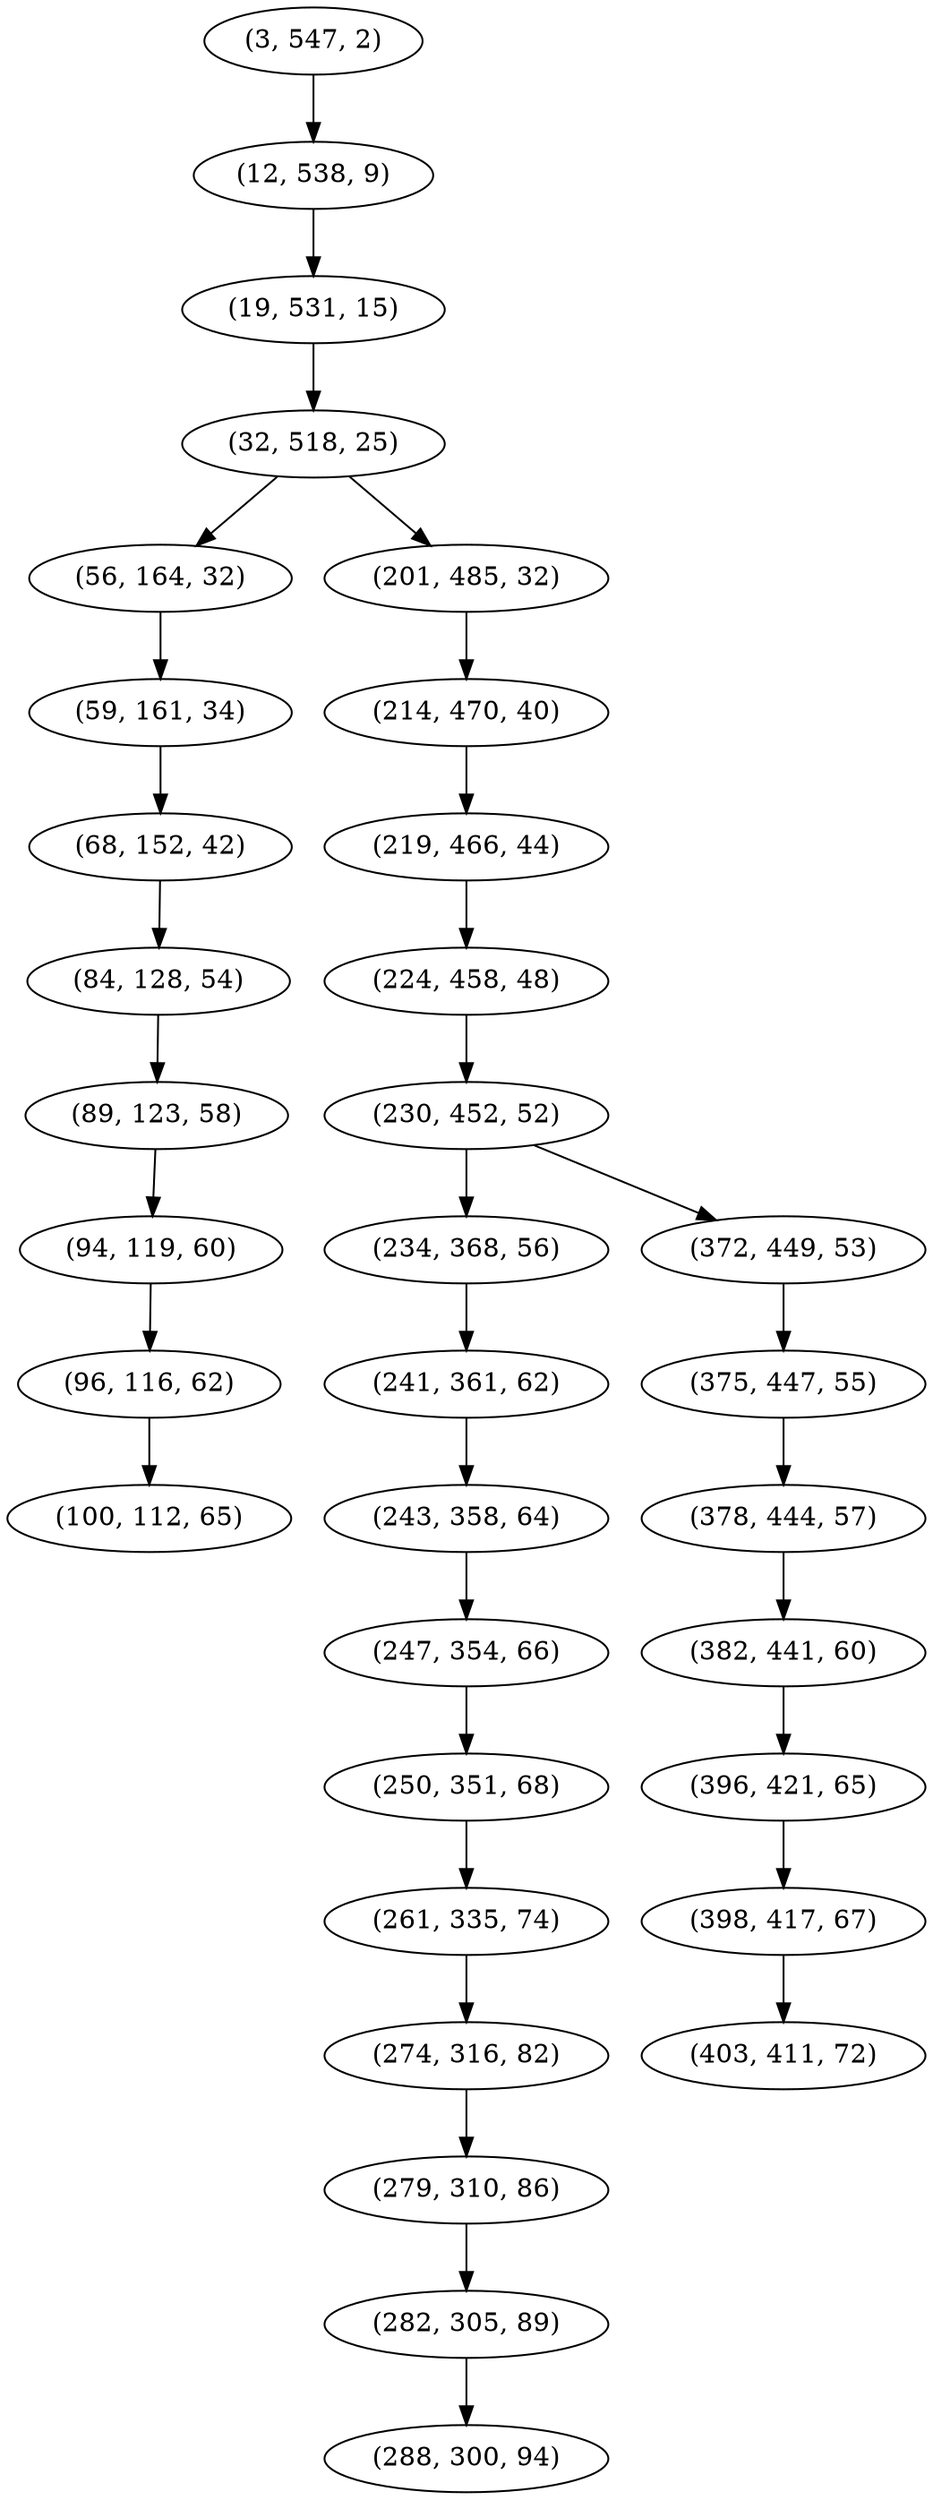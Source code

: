 digraph tree {
    "(3, 547, 2)";
    "(12, 538, 9)";
    "(19, 531, 15)";
    "(32, 518, 25)";
    "(56, 164, 32)";
    "(59, 161, 34)";
    "(68, 152, 42)";
    "(84, 128, 54)";
    "(89, 123, 58)";
    "(94, 119, 60)";
    "(96, 116, 62)";
    "(100, 112, 65)";
    "(201, 485, 32)";
    "(214, 470, 40)";
    "(219, 466, 44)";
    "(224, 458, 48)";
    "(230, 452, 52)";
    "(234, 368, 56)";
    "(241, 361, 62)";
    "(243, 358, 64)";
    "(247, 354, 66)";
    "(250, 351, 68)";
    "(261, 335, 74)";
    "(274, 316, 82)";
    "(279, 310, 86)";
    "(282, 305, 89)";
    "(288, 300, 94)";
    "(372, 449, 53)";
    "(375, 447, 55)";
    "(378, 444, 57)";
    "(382, 441, 60)";
    "(396, 421, 65)";
    "(398, 417, 67)";
    "(403, 411, 72)";
    "(3, 547, 2)" -> "(12, 538, 9)";
    "(12, 538, 9)" -> "(19, 531, 15)";
    "(19, 531, 15)" -> "(32, 518, 25)";
    "(32, 518, 25)" -> "(56, 164, 32)";
    "(32, 518, 25)" -> "(201, 485, 32)";
    "(56, 164, 32)" -> "(59, 161, 34)";
    "(59, 161, 34)" -> "(68, 152, 42)";
    "(68, 152, 42)" -> "(84, 128, 54)";
    "(84, 128, 54)" -> "(89, 123, 58)";
    "(89, 123, 58)" -> "(94, 119, 60)";
    "(94, 119, 60)" -> "(96, 116, 62)";
    "(96, 116, 62)" -> "(100, 112, 65)";
    "(201, 485, 32)" -> "(214, 470, 40)";
    "(214, 470, 40)" -> "(219, 466, 44)";
    "(219, 466, 44)" -> "(224, 458, 48)";
    "(224, 458, 48)" -> "(230, 452, 52)";
    "(230, 452, 52)" -> "(234, 368, 56)";
    "(230, 452, 52)" -> "(372, 449, 53)";
    "(234, 368, 56)" -> "(241, 361, 62)";
    "(241, 361, 62)" -> "(243, 358, 64)";
    "(243, 358, 64)" -> "(247, 354, 66)";
    "(247, 354, 66)" -> "(250, 351, 68)";
    "(250, 351, 68)" -> "(261, 335, 74)";
    "(261, 335, 74)" -> "(274, 316, 82)";
    "(274, 316, 82)" -> "(279, 310, 86)";
    "(279, 310, 86)" -> "(282, 305, 89)";
    "(282, 305, 89)" -> "(288, 300, 94)";
    "(372, 449, 53)" -> "(375, 447, 55)";
    "(375, 447, 55)" -> "(378, 444, 57)";
    "(378, 444, 57)" -> "(382, 441, 60)";
    "(382, 441, 60)" -> "(396, 421, 65)";
    "(396, 421, 65)" -> "(398, 417, 67)";
    "(398, 417, 67)" -> "(403, 411, 72)";
}
